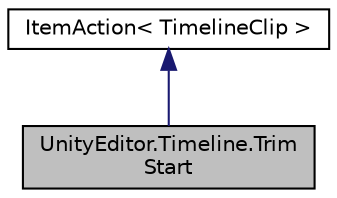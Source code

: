 digraph "UnityEditor.Timeline.TrimStart"
{
 // LATEX_PDF_SIZE
  edge [fontname="Helvetica",fontsize="10",labelfontname="Helvetica",labelfontsize="10"];
  node [fontname="Helvetica",fontsize="10",shape=record];
  Node1 [label="UnityEditor.Timeline.Trim\lStart",height=0.2,width=0.4,color="black", fillcolor="grey75", style="filled", fontcolor="black",tooltip=" "];
  Node2 -> Node1 [dir="back",color="midnightblue",fontsize="10",style="solid",fontname="Helvetica"];
  Node2 [label="ItemAction\< TimelineClip \>",height=0.2,width=0.4,color="black", fillcolor="white", style="filled",URL="$class_unity_editor_1_1_timeline_1_1_item_action.html",tooltip=" "];
}
